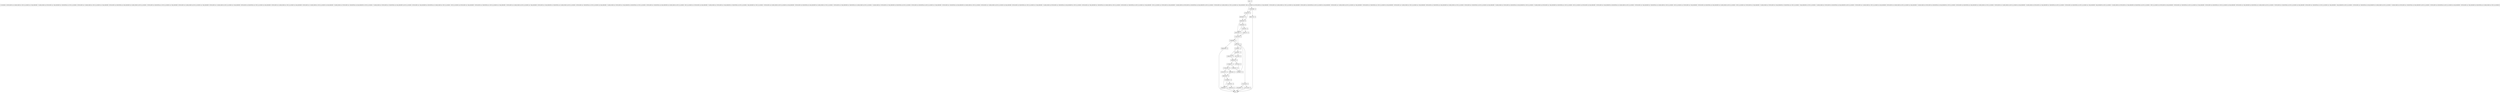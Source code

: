 digraph findEntry {
node [shape=record];
1732614505 [label="1732614505 - []"];
1890658527 [label="1890658527 - []"];
1634779076 [label="1634779076 - []"];
1298201670 [label="1298201670 - []"];
1522082098 [label="1522082098 - [(DUPLICATES && CACHE_MODE && !ENV_IS_LOCKING && !MAX_MEMORY), (!CACHE_MODE && DUPLICATES && !MAX_MEMORY && !SEQUENTIAL && !ENV_IS_LOCKING), (DUPLICATES && !CACHE_MODE && !ENV_IS_LOCKING && !MAX_MEMORY), (DUPLICATES && SEQUENTIAL && MAX_MEMORY && CACHE_MODE && ENV_IS_LOCKING), (!DUPLICATES && SEQUENTIAL && !ENV_IS_LOCKING && !MAX_MEMORY), (DUPLICATES && CACHE_MODE && ENV_IS_LOCKING && !MAX_MEMORY), (DUPLICATES && !CACHE_MODE && ENV_IS_LOCKING && !MAX_MEMORY), (DUPLICATES && SEQUENTIAL && !ENV_IS_LOCKING && MAX_MEMORY), (DUPLICATES && CACHE_MODE && !ENV_IS_LOCKING && MAX_MEMORY), (DUPLICATES && !CACHE_MODE && !ENV_IS_LOCKING && MAX_MEMORY), (!CACHE_MODE && !DUPLICATES && !SEQUENTIAL && MAX_MEMORY && !ENV_IS_LOCKING), (!CACHE_MODE && !DUPLICATES && !SEQUENTIAL && MAX_MEMORY && ENV_IS_LOCKING), (DUPLICATES && !MAX_MEMORY && SEQUENTIAL && CACHE_MODE && !ENV_IS_LOCKING), (!ENV_IS_LOCKING && DUPLICATES && !MAX_MEMORY), (!DUPLICATES && !SEQUENTIAL && !ENV_IS_LOCKING && !MAX_MEMORY), (!DUPLICATES && CACHE_MODE && ENV_IS_LOCKING && !MAX_MEMORY), (DUPLICATES && !MAX_MEMORY && !SEQUENTIAL && CACHE_MODE && ENV_IS_LOCKING), (DUPLICATES && !SEQUENTIAL && !ENV_IS_LOCKING && MAX_MEMORY), (!CACHE_MODE && !DUPLICATES && !MAX_MEMORY && SEQUENTIAL && !ENV_IS_LOCKING), (DUPLICATES && !SEQUENTIAL && MAX_MEMORY && CACHE_MODE && ENV_IS_LOCKING), (ENV_IS_LOCKING && !DUPLICATES && MAX_MEMORY), (!CACHE_MODE && !DUPLICATES && !MAX_MEMORY && !SEQUENTIAL && ENV_IS_LOCKING), (MAX_MEMORY && !ENV_IS_LOCKING), (!DUPLICATES && CACHE_MODE && ENV_IS_LOCKING && MAX_MEMORY), (!DUPLICATES && SEQUENTIAL && MAX_MEMORY && CACHE_MODE && !ENV_IS_LOCKING), (!DUPLICATES && !MAX_MEMORY && !SEQUENTIAL && CACHE_MODE && ENV_IS_LOCKING), (!CACHE_MODE && !DUPLICATES && !MAX_MEMORY && SEQUENTIAL && ENV_IS_LOCKING), (DUPLICATES && SEQUENTIAL && ENV_IS_LOCKING && !MAX_MEMORY), (!DUPLICATES && !SEQUENTIAL && MAX_MEMORY && CACHE_MODE && !ENV_IS_LOCKING), (DUPLICATES && !CACHE_MODE && ENV_IS_LOCKING && MAX_MEMORY), (DUPLICATES && SEQUENTIAL && !ENV_IS_LOCKING && !MAX_MEMORY), (!CACHE_MODE && DUPLICATES && !SEQUENTIAL && MAX_MEMORY && !ENV_IS_LOCKING), (DUPLICATES && !MAX_MEMORY && !SEQUENTIAL && CACHE_MODE && !ENV_IS_LOCKING), (DUPLICATES && !SEQUENTIAL && ENV_IS_LOCKING && !MAX_MEMORY), (!ENV_IS_LOCKING && !DUPLICATES && MAX_MEMORY), (!CACHE_MODE && DUPLICATES && SEQUENTIAL && MAX_MEMORY && ENV_IS_LOCKING), (!DUPLICATES && CACHE_MODE && !ENV_IS_LOCKING && !MAX_MEMORY), (ENV_IS_LOCKING && DUPLICATES && !MAX_MEMORY), (!DUPLICATES && CACHE_MODE && !ENV_IS_LOCKING && MAX_MEMORY), (DUPLICATES && SEQUENTIAL && ENV_IS_LOCKING && MAX_MEMORY), (!DUPLICATES && !CACHE_MODE && ENV_IS_LOCKING && !MAX_MEMORY), (!DUPLICATES && !SEQUENTIAL && !ENV_IS_LOCKING && MAX_MEMORY), (!DUPLICATES && !CACHE_MODE && !ENV_IS_LOCKING && !MAX_MEMORY), (DUPLICATES && !SEQUENTIAL && MAX_MEMORY && CACHE_MODE && !ENV_IS_LOCKING), (DUPLICATES && !SEQUENTIAL && ENV_IS_LOCKING && MAX_MEMORY), (!CACHE_MODE && !DUPLICATES && SEQUENTIAL && MAX_MEMORY && !ENV_IS_LOCKING), (!CACHE_MODE && DUPLICATES && !MAX_MEMORY && SEQUENTIAL && !ENV_IS_LOCKING), (ENV_IS_LOCKING && DUPLICATES && MAX_MEMORY), (!DUPLICATES && !MAX_MEMORY && SEQUENTIAL && CACHE_MODE && ENV_IS_LOCKING), (!DUPLICATES && !MAX_MEMORY && !SEQUENTIAL && CACHE_MODE && !ENV_IS_LOCKING), (ENV_IS_LOCKING && !DUPLICATES && !MAX_MEMORY), (!DUPLICATES && SEQUENTIAL && MAX_MEMORY && CACHE_MODE && ENV_IS_LOCKING), (!ENV_IS_LOCKING && !DUPLICATES && !MAX_MEMORY), (!CACHE_MODE && !DUPLICATES && !MAX_MEMORY && !SEQUENTIAL && !ENV_IS_LOCKING), (!MAX_MEMORY && !ENV_IS_LOCKING), (!CACHE_MODE && !DUPLICATES && SEQUENTIAL && MAX_MEMORY && ENV_IS_LOCKING), (!DUPLICATES && !CACHE_MODE && !ENV_IS_LOCKING && MAX_MEMORY), (DUPLICATES && CACHE_MODE && ENV_IS_LOCKING && MAX_MEMORY), (!CACHE_MODE && DUPLICATES && SEQUENTIAL && MAX_MEMORY && !ENV_IS_LOCKING), (DUPLICATES && SEQUENTIAL && MAX_MEMORY && CACHE_MODE && !ENV_IS_LOCKING), (!DUPLICATES && !CACHE_MODE && ENV_IS_LOCKING && MAX_MEMORY), (!CACHE_MODE && DUPLICATES && !MAX_MEMORY && !SEQUENTIAL && ENV_IS_LOCKING), (!DUPLICATES && SEQUENTIAL && ENV_IS_LOCKING && !MAX_MEMORY), (MAX_MEMORY && ENV_IS_LOCKING), (!CACHE_MODE && DUPLICATES && !MAX_MEMORY && SEQUENTIAL && ENV_IS_LOCKING), (!ENV_IS_LOCKING && DUPLICATES && MAX_MEMORY), (!DUPLICATES && !SEQUENTIAL && ENV_IS_LOCKING && !MAX_MEMORY), (!DUPLICATES && SEQUENTIAL && !ENV_IS_LOCKING && MAX_MEMORY), (DUPLICATES && !MAX_MEMORY && SEQUENTIAL && CACHE_MODE && ENV_IS_LOCKING), (!DUPLICATES && !SEQUENTIAL && ENV_IS_LOCKING && MAX_MEMORY), (DUPLICATES && !SEQUENTIAL && !ENV_IS_LOCKING && !MAX_MEMORY), (!MAX_MEMORY && ENV_IS_LOCKING), (!DUPLICATES && !SEQUENTIAL && MAX_MEMORY && CACHE_MODE && ENV_IS_LOCKING), (!CACHE_MODE && DUPLICATES && !SEQUENTIAL && MAX_MEMORY && ENV_IS_LOCKING), (!DUPLICATES && SEQUENTIAL && ENV_IS_LOCKING && MAX_MEMORY), (!DUPLICATES && !MAX_MEMORY && SEQUENTIAL && CACHE_MODE && !ENV_IS_LOCKING)]"];
2089445609 [label="2089445609 - []"];
1279884251 [label="1279884251 - []"];
393652929 [label="393652929 - []"];
635338980 [label="635338980 - []"];
1557181264 [label="1557181264 - []"];
1539234682 [label="1539234682 - []"];
100742545 [label="100742545 - []"];
1616224761 [label="1616224761 - []"];
475380728 [label="475380728 - []"];
1156657901 [label="1156657901 - []"];
767607652 [label="767607652 - []"];
107486297 [label="107486297 - []"];
1249938963 [label="1249938963 - []"];
256001215 [label="256001215 - []"];
1760003161 [label="1760003161 - []"];
entry [label="entry - []"];
exit [label="exit - []"];
1034296571 [label="1034296571 - []"];
642603436 [label="642603436 - []"];
1638729053 [label="1638729053 - []"];
1633968175 [label="1633968175 - []"];
1222042438 [label="1222042438 - []"];
985584615 [label="985584615 - []"];
852753023 [label="852753023 - []"];
1986219407 [label="1986219407 - []"];
680661193 [label="680661193 - []"];
1644305871 [label="1644305871 - []"];
586334404 [label="586334404 - []"];
698210135 [label="698210135 - []"];
1125051586 [label="1125051586 - []"];
1956623016 [label="1956623016 - []"];
entry;
exit;
1732614505 -> 1616224761;
1732614505 -> 586334404;
1890658527 -> exit;
1634779076 -> 107486297;
1634779076 -> 1222042438;
1298201670 -> 1956623016;
1522082098 -> 475380728;
1522082098 -> 1539234682;
2089445609 -> exit;
1279884251 -> 1732614505;
1279884251 -> 1760003161;
393652929 -> 642603436;
393652929 -> 1638729053;
635338980 -> exit;
1557181264 -> exit;
1539234682 -> 475380728;
1539234682 -> 698210135;
100742545 -> 1633968175;
1616224761 -> 1986219407;
475380728 -> 393652929;
475380728 -> 985584615;
1156657901 -> 1890658527;
1156657901 -> 680661193;
767607652 -> 1638729053;
767607652 -> 256001215;
107486297 -> 1298201670;
107486297 -> 1644305871;
1249938963 -> 1634779076;
1249938963 -> 2089445609;
256001215 -> 1125051586;
1760003161 -> 1633968175;
entry -> 1522082098;
1034296571 -> 1890658527;
1034296571 -> 1156657901;
642603436 -> 767607652;
642603436 -> 1638729053;
1638729053 -> 1125051586;
1633968175 -> 1634779076;
1222042438 -> 635338980;
1222042438 -> 1557181264;
985584615 -> 393652929;
852753023 -> 1956623016;
1986219407 -> 1890658527;
1986219407 -> 1034296571;
680661193 -> exit;
1644305871 -> 1298201670;
1644305871 -> 852753023;
586334404 -> 1986219407;
698210135 -> exit;
1125051586 -> 1634779076;
1125051586 -> 1249938963;
1956623016 -> 1279884251;
1956623016 -> 100742545;
}
